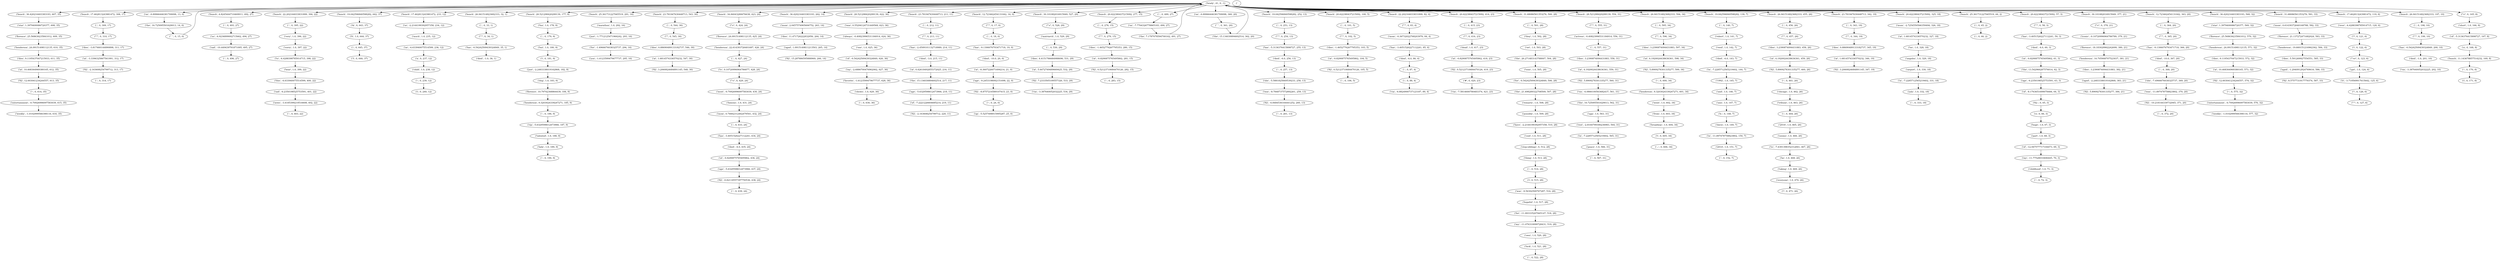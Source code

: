 strict digraph "" {
"('82', -2.163608254799712, 220, 11)";
"('-', 0, 614, 35)";
"('82', 0.52123710684470126, 105, 5)";
"('bunch', 36.420216403383193, 607, 35)";
"('82.', 0, 65, 3)";
"(',', 0, 101, 5)";
"('``', 0, 361, 20)";
"('it', -3.719569917615642, 125, 6)";
"('82', 7.2333505109557326, 533, 29)";
"('ann', 1.0, 147, 7)";
"('bunch', 17.462813243981472, 308, 17)";
"('so', -2.2144199392957358, 234, 12)";
"('short', 1.0, 166, 8)";
"('childhood', 1.0, 71, 3)";
"('bunch', 4.8245444710469911, 492, 27)";
"('bunch', 22.202164033831899, 394, 22)";
"('most', -0.70926996097583039, 430, 24)";
"('on', -7.7764326778865183, 490, 27)";
"('dies', 0.88690489133182737, 546, 30)";
"('82', 0.52123710684470126, 282, 15)";
"('t', 0, 605, 34)";
"('has', -9.1306076793471718, 19, 0)";
"('1992', 1.0, 145, 7)";
"('bunch', 19.042596840598282, 642, 37)";
"('matriarch', 1.0, 529, 29)";
"('entertainment', -0.70926996097583039, 615, 35)";
"('bunch', 17.462813243981472, 233, 12)";
"('.', 0, 257, 13)";
"(',', 0, 544, 30)";
"('on', -0.89966446381709098, 13, 0)";
"('has', -2.4509101132718989, 214, 11)";
"('got', 1.0, 124, 6)";
"(\"'s\", 0, 528, 29)";
"('2014', 1.0, 151, 7)";
"('you', -1.6123599479677737, 295, 16)";
"('ap', -5.5257498915995287, 25, 0)";
"('82', 5.8909278301335277, 599, 34)";
"('82', 12.603041234244557, 613, 35)";
"('thing', 1.0, 513, 28)";
"(\"'s\", 0, 378, 21)";
"('.', 0, 630, 36)";
"('";
"('aged', 1.0915149811213503, 265, 14)";
"('dies', 3.2390874094431883, 558, 31)";
"(\"''\", 0, 279, 15)";
"('iconic', -0.10720996964786789, 379, 21)";
"('bunch', 26.941514823682333, 32, 1)";
"(\"''\", 0, 127, 6)";
"('.', 0, 261, 13)";
"('at', 4.1920024438636361, 459, 26)";
"('!', 0, 126, 6)";
"('i', 0, 515, 28)";
"('dies', 11.471726222832956, 264, 14)";
"('bunch', 28.521298420299139, 177, 9)";
"('.', 0, 140, 7)";
"('henderson', 22.614393726401687, 426, 24)";
"('-', 0, 24, 0)";
"('bunch', 25.361731227065519, 291, 16)";
"('(', 0, 171, 8)";
"(',', 0, 427, 24)";
"(\"'\", 0, 457, 26)";
"('step-siblings', 0, 512, 28)";
"('mom', 0.74662312462479541, 432, 24)";
"(',', 0, 309, 17)";
"('the', 26.271483143788007, 504, 28)";
"('bunch', 23.781947630448713, 543, 30)";
"(',', 0, 343, 19)";
"('bunch', 34.84043280676638, 423, 24)";
"('bunch', 11.143678857514232, 169, 8)";
"('?', 0, 121, 6)";
"('82', 0.52123710684470126, 419, 23)";
"('tribune', 1.0, 463, 26)";
"('weekly', -1.0102999566398116, 616, 35)";
"('was', 0.55294124731449568, 623, 36)";
"('has', -3.4051526227112241, 434, 24)";
"('of', -12.947577717104473, 69, 3)";
"('was', -11.897478758823802, 370, 20)";
"('3', 0, 646, 37)";
"('.', 0, 368, 20)";
"('has', -9.1306076793471718, 366, 20)";
"('was', -9.56302500767287, 516, 28)";
"('a', 0, 237, 12)";
"('.', 0, 190, 9)";
"('but', 1.0, 180, 9)";
"(';', 0, 464, 26)";
"('at', 1.6814574336570232, 346, 19)";
"('in', -7.2285712565219402, 331, 18)";
"('possibly', 1.0, 509, 28)";
"(\"'\", 0, 213, 11)";
"('2016', 1.0, 465, 26)";
"('-', 0, 461, 26)";
"('much', 1.0, 235, 12)";
"('age', -6.2350198525753591, 63, 3)";
"('child', 1.0, 238, 12)";
"(\"'ve\", 0, 123, 6)";
"('82', 3.2060824684891145, 548, 30)";
"('to', -7.4391398352312841, 467, 26)";
"('bunch', 36.420216403383193, 262, 14)";
"('dies', -3.817460144890898, 311, 17)";
"('henderson', 9.3203024339247271, 601, 34)";
"('broadway', 1.0, 604, 34)";
"('at', 1.6814574336570232, 327, 18)";
"('at', 10.468364969380165, 573, 32)";
"('los', 1.0, 328, 18)";
"('82', 12.603041234244557, 574, 32)";
"('this', -4.633940075514599, 400, 22)";
"('bunch', 28.521298420299139, 622, 36)";
"(',', 0, 530, 29)";
"('the', 7.1787078594700162, 491, 27)";
"('lt', 1.0, 644, 37)";
"('florence', 25.568636235841012, 570, 32)";
"('``', 0, 15, 0)";
"('aged', -2.2483338019162868, 383, 21)";
"('...', 0, 606, 34)";
"('reed', 1.0, 142, 7)";
"('peace', 1.0, 566, 31)";
"('davis', 1.0, 149, 7)";
"('has', -3.4051526227112241, 59, 3)";
"('";
"('the', 16.725095501629013, 562, 31)";
"('82', 8.5757731917779374, 587, 33)";
"('from', 1.0, 603, 34)";
"('the', 16.725095501629013, 14, 0)";
"('at', -0.8290875765495862, 104, 5)";
"('.', 0, 314, 17)";
"('in', -7.2285712565219402, 144, 7)";
"(',', 0, 33, 1)";
"('.', 0, 395, 22)";
"('bunch', 23.781947630448713, 211, 11)";
"('bunch', 12.723462454131042, 16, 0)";
"(\"''\", 0, 555, 31)";
"('82', -0.82118557397750536, 438, 24)";
"('of', -8.1763651699078466, 64, 3)";
"('dies', 4.4151786684988696, 531, 29)";
"('dies', 3.2390874094431883, 597, 34)";
"(\"''\", 0, 58, 3)";
"('died', -4.0, 86, 4)";
"('82', 5.8909278301335277, 384, 21)";
"('bunch', 30.101082016915949, 527, 29)";
"('news', -3.4185399219516608, 402, 22)";
"('82', -10.218144339732945, 371, 20)";
"('82', 5.8909278301335277, 560, 31)";
"('they', 1.0, 502, 28)";
"('mum', -2.7254550566359494, 326, 18)";
"('bunch', 20.622380437215092, 277, 15)";
"('sad', -6.2350198525753591, 401, 22)";
"('at', 4.1920024438636361, 598, 34)";
"(\"''\", 0, 17, 0)";
"('henderson', 24.09151498112135, 610, 35)";
"('at', 4.1920024438636361, 559, 31)";
"(',', 0, 514, 28)";
"(\"'\", 0, 596, 34)";
"('cool', 1.0, 511, 28)";
"('dies', 3.2390874094431883, 458, 26)";
"('of', -7.2221226604685214, 219, 11)";
"('a', 0, 168, 8)";
"(',', 0, 278, 15)";
"('my', -2.6886700476962062, 627, 36)";
"('was', -8.7848737572892261, 259, 13)";
"(\"'s\", 0, 429, 24)";
"(\"'s\", 0, 424, 24)";
"('very', 1.0, 396, 22)";
"(',', 0, 179, 9)";
"('fun', 1.0, 178, 9)";
"('remarry', 1.0, 508, 28)";
"('age', -9.2453198092151698, 22, 0)";
"('(', 0, 240, 12)";
"('florence', 18.183029962242699, 380, 21)";
"('.', 0, 333, 18)";
"(\"''\", 0, 102, 5)";
"('app', 1.0, 563, 31)";
"('tone', 1.0, 505, 28)";
"('bunch', 19.042596840598282, 252, 13)";
"('the', 13.542966287576014, 62, 3)";
"('has', -0.54242509439324849, 200, 10)";
"('bunch', 20.622380437215092, 100, 5)";
"('hear', 1.0, 399, 22)";
"('.', 0, 439, 24)";
"('just', -2.2483338019162868, 182, 9)";
"('florence', 21.137272471682024, 583, 33)";
"('she', -5.5881825849539233, 258, 13)";
"('via', -4.0866100563682437, 561, 31)";
"('died', -10.0, 20, 0)";
"('at', -3.3396325867561991, 312, 17)";
"(',', 0, 557, 31)";
"('always', -0.40823996531184914, 624, 36)";
"('at', -0.8290875765495862, 436, 24)";
"('for', -0.54242509439324849, 506, 28)";
"('dies', 9.1195437047215933, 572, 32)";
"('at', 5.4472749489669425, 532, 29)";
"('she', -7.4966676038325737, 369, 20)";
"('a', 0, 66, 3)";
"('and', 1.0, 146, 7)";
"('to', -4.4288398785914715, 398, 22)";
"('bunch', 22.202164033831899, 82, 4)";
"('82', -2.163608254799712, 313, 17)";
"('died', -6.0, 256, 13)";
"('.', 0, 372, 20)";
"(',', 0, 501, 28)";
"('airport', 1.0, 330, 18)";
"('&', 0, 643, 37)";
"('henderson', 9.3203024339247271, 185, 9)";
"('henderson', 24.09151498112135, 571, 32)";
"('bunch', 20.622380437215092, 414, 23)";
"('angeles', 1.0, 329, 18)";
"('bunch', 31.68086561353276, 500, 28)";
"('have', -2.2144199392957358, 510, 28)";
"('part', 1.0, 68, 3)";
"('82', 15.287886595888969, 266, 14)";
"('.', 0, 72, 3)";
"('just', -1.7712125471966242, 293, 16)";
"('for', -11.993335207665147, 518, 28)";
"('robert', 1.0, 141, 7)";
"(\"''\", 0, 310, 17)";
"('of', -5.3136376415898727, 167, 8)";
"('died', -6.0, 143, 7)";
"(',', 0, 253, 13)";
"(',', 0, 433, 24)";
"('at', 0.42618492855372025, 216, 11)";
"('via', -3.387640052032225, 202, 10)";
"('shows', 1.0, 629, 36)";
"('bunch', 28.521298420299139, 554, 31)";
"('huge', 1.0, 67, 3)";
"('mum', 2.0457574905606752, 263, 14)";
"('star', 1.3979400086720377, 608, 35)";
"('at', -0.8290875765495862, 61, 3)";
"('sorry', 1.0, 397, 22)";
"(',', 0, 198, 10)";
"('mom', -0.36732022768203976, 84, 4)";
"(';', 0, 45, 2)";
"('died', -3.0, 215, 11)";
"('dies', 3.2390874094431883, 382, 21)";
"(\"'\", 0, 344, 19)";
"('died', -10.0, 367, 20)";
"(\"''\", 0, 254, 13)";
"('bunch', 26.941514823682333, 594, 34)";
"('july', 1.0, 332, 18)";
"('aged', -1.2940912924769616, 586, 33)";
"('bunch', 19.042596840598282, 139, 7)";
"('.', 0, 403, 22)";
"('famous', 1.0, 431, 24)";
"('.', 0, 87, 4)";
"('of', -0.54242509439324849, 626, 36)";
"('via', -6.8824900737123187, 89, 4)";
"('!', 0, 471, 26)";
"('82', 5.8909278301335277, 460, 26)";
"(\"''\", 0, 199, 10)";
"('died', -4.0, 60, 3)";
"('dug', 1.0, 183, 9)";
"('i', 0, 181, 9)";
"('bunch', 26.941514823682333, 455, 26)";
"(',', 0, 212, 11)";
"('age', -5.6329598612473966, 437, 24)";
"('rip', -5.6329598612473966, 187, 9)";
"('age', -5.6329598612473966, 218, 11)";
"('in', -7.2285712565219402, 565, 31)";
"('.', 0, 493, 27)";
"('sad', -10.449439791871095, 495, 27)";
"('my', -11.076310099728431, 519, 28)";
"('bunch', 23.781947630448713, 342, 19)";
"(';', 0, 46, 2)";
"('hopeful', 1.0, 517, 28)";
"('via', -3.387640052032225, 534, 29)";
"('has', -5.3136376415898727, 255, 13)";
"('the', 15.134030894602514, 362, 20)";
"('entertainment', -0.70926996097583039, 576, 32)";
"('the', 15.134030894602514, 217, 11)";
"('as', -4.633940075514599, 236, 12)";
"('florence', 25.568636235841012, 609, 35)";
"('bunch', 20.622380437215092, 325, 18)";
"(\"''\", 0, 34, 1)";
"('bunch', 25.361731227065519, 44, 2)";
"('-', 0, 600, 34)";
"('rest', -2.8164799306236983, 564, 31)";
"('at', -8.3607226071694214, 21, 0)";
"(';', 0, 88, 4)";
"('went', 1.0, 602, 34)";
"('for', -1.4966676038325737, 294, 16)";
"('bunch', 20.622380437215092, 57, 3)";
"(\"'\", 0, 545, 30)";
"('bunch', 30.101082016915949, 377, 21)";
"('-', 0, 575, 32)";
"('.', 0, 283, 15)";
"('florence', 10.79742368864439, 184, 9)";
"('bunch', 12.723462454131042, 363, 20)";
"('star', 1.3979400086720377, 569, 32)";
"('dies', -1.4652776267795353, 280, 15)";
"('my', -11.77528010406445, 70, 3)";
"('tv', 0.10720996964786877, 428, 24)";
"('.', 0, 106, 5)";
"('mum', 0.61439372640168788, 582, 33)";
"(';', 0, 645, 37)";
"(',', 0, 364, 20)";
"('dies', 0.88690489133182737, 345, 19)";
"(',', 0, 18, 0)";
"(',', 0, 415, 23)";
"('ever', -4.4288398785914715, 120, 6)";
"('.', 0, 496, 27)";
"('everyone', 1.0, 470, 26)";
"('bunch', 36.420216403383193, 568, 32)";
"('82', -8.8757216589107415, 23, 0)";
"('dies', 5.591269927554551, 585, 33)";
"('b.', 0, 148, 7)";
"('weekly', -1.0102999566398116, 577, 32)";
"('henderson', 16.705908707523037, 381, 21)";
"('82', -4.8484536164441252, 260, 13)";
"('actress', -0.40823996531184914, 556, 31)";
"('luck', 1.0, 521, 28)";
"('bunch', 31.68086561353276, 581, 33)";
"('dead', 1.0, 417, 23)";
"('bunch', 17.462813243981472, 119, 6)";
"('own', 1.0, 520, 28)";
"('be', 1.0, 468, 26)";
"('chicago', 1.0, 462, 26)";
"('lady', 1.0, 189, 9)";
"('on', -0.89966446381709098, 360, 20)";
"('so', -4.9236899002715662, 494, 27)";
"(',', 0, 489, 27)";
"('bunch', 26.941514823682333, 197, 10)";
"('brady', 41, 0, -1)";
"('#', 0, 420, 23)";
"('at', -0.8290875765495862, 281, 15)";
"('i', 0, 122, 6)";
"('at', 1.6814574336570232, 547, 30)";
"('set', 1.0, 503, 28)";
"('.', 0, 186, 9)";
"('seems', 1.0, 466, 26)";
"(\"''\", 0, 83, 4)";
"('has', -0.54242509439324849, 35, 1)";
"('.', 0, 522, 28)";
"('died', -1.0, 36, 1)";
"('in', -11.897478758823802, 150, 7)";
"('dies', -1.4652776267795353, 103, 5)";
"('henderson', 19.660151216962362, 584, 33)";
"('one', 1.0, 625, 36)";
"('taking', 1.0, 469, 26)";
"('.', 0, 152, 7)";
"(\"''\", 0, 365, 20)";
"(',', 0, 456, 26)";
"('82', 3.2060824684891145, 347, 19)";
"('florence', 24.09151498112135, 425, 24)";
"('marathon', 1.0, 292, 16)";
"('died', -1.0, 201, 10)";
"('.', 0, 567, 31)";
"('favorite', -1.6123599479677737, 628, 36)";
"('at', 10.468364969380165, 612, 35)";
"('has', -3.4051526227112241, 85, 4)";
"('talented', 1.0, 188, 9)";
"('via', -7.5814600780483374, 421, 23)";
"('dies', 9.1195437047215933, 611, 35)";
"('died', -4.0, 435, 24)";
"(\"'\", 0, 416, 23)";
"('at', -0.8290875765495862, 418, 23)";
"('the', 21.498289322708509, 507, 28)";
"(\"'s\", 0, 165, 8)";
"(',', 0, 595, 34)";
"('-', 0, 614, 35)" -> "('entertainment', -0.70926996097583039, 615, 35)";
"('82', 0.52123710684470126, 105, 5)" -> "('.', 0, 106, 5)";
"('bunch', 36.420216403383193, 607, 35)" -> "('star', 1.3979400086720377, 608, 35)";
"('82.', 0, 65, 3)" -> "('a', 0, 66, 3)";
"(',', 0, 101, 5)" -> "(\"''\", 0, 102, 5)";
"('``', 0, 361, 20)" -> "('the', 15.134030894602514, 362, 20)";
"('it', -3.719569917615642, 125, 6)" -> "('!', 0, 126, 6)";
"('82', 7.2333505109557326, 533, 29)" -> "('via', -3.387640052032225, 534, 29)";
"('ann', 1.0, 147, 7)" -> "('b.', 0, 148, 7)";
"('bunch', 17.462813243981472, 308, 17)" -> "(',', 0, 309, 17)";
"('so', -2.2144199392957358, 234, 12)" -> "('much', 1.0, 235, 12)";
"('short', 1.0, 166, 8)" -> "('of', -5.3136376415898727, 167, 8)";
"('childhood', 1.0, 71, 3)" -> "('.', 0, 72, 3)";
"('bunch', 4.8245444710469911, 492, 27)" -> "('.', 0, 493, 27)";
"('bunch', 22.202164033831899, 394, 22)" -> "('.', 0, 395, 22)";
"('most', -0.70926996097583039, 430, 24)" -> "('famous', 1.0, 431, 24)";
"('on', -7.7764326778865183, 490, 27)" -> "('the', 7.1787078594700162, 491, 27)";
"('dies', 0.88690489133182737, 546, 30)" -> "('at', 1.6814574336570232, 547, 30)";
"('82', 0.52123710684470126, 282, 15)" -> "('.', 0, 283, 15)";
"('t', 0, 605, 34)" -> "('...', 0, 606, 34)";
"('has', -9.1306076793471718, 19, 0)" -> "('died', -10.0, 20, 0)";
"('1992', 1.0, 145, 7)" -> "('and', 1.0, 146, 7)";
"('bunch', 19.042596840598282, 642, 37)" -> "('&', 0, 643, 37)";
"('matriarch', 1.0, 529, 29)" -> "(',', 0, 530, 29)";
"('entertainment', -0.70926996097583039, 615, 35)" -> "('weekly', -1.0102999566398116, 616, 35)";
"('bunch', 17.462813243981472, 233, 12)" -> "('so', -2.2144199392957358, 234, 12)";
"('.', 0, 257, 13)" -> "('she', -5.5881825849539233, 258, 13)";
"(',', 0, 544, 30)" -> "(\"'\", 0, 545, 30)";
"('on', -0.89966446381709098, 13, 0)" -> "('the', 16.725095501629013, 14, 0)";
"('has', -2.4509101132718989, 214, 11)" -> "('died', -3.0, 215, 11)";
"('got', 1.0, 124, 6)" -> "('it', -3.719569917615642, 125, 6)";
"(\"'s\", 0, 528, 29)" -> "('matriarch', 1.0, 529, 29)";
"('2014', 1.0, 151, 7)" -> "('.', 0, 152, 7)";
"('82', 5.8909278301335277, 599, 34)" -> "('-', 0, 600, 34)";
"('82', 12.603041234244557, 613, 35)" -> "('-', 0, 614, 35)";
"('thing', 1.0, 513, 28)" -> "(',', 0, 514, 28)";
"(\"'s\", 0, 378, 21)" -> "('iconic', -0.10720996964786789, 379, 21)";
"(':', 0, 239, 12)" -> "('(', 0, 240, 12)";
"('aged', 1.0915149811213503, 265, 14)" -> "('82', 15.287886595888969, 266, 14)";
"('dies', 3.2390874094431883, 558, 31)" -> "('at', 4.1920024438636361, 559, 31)";
"(\"''\", 0, 279, 15)" -> "('dies', -1.4652776267795353, 280, 15)";
"('iconic', -0.10720996964786789, 379, 21)" -> "('florence', 18.183029962242699, 380, 21)";
"('bunch', 26.941514823682333, 32, 1)" -> "(',', 0, 33, 1)";
"('at', 4.1920024438636361, 459, 26)" -> "('82', 5.8909278301335277, 460, 26)";
"('!', 0, 126, 6)" -> "(\"''\", 0, 127, 6)";
"('i', 0, 515, 28)" -> "('was', -9.56302500767287, 516, 28)";
"('dies', 11.471726222832956, 264, 14)" -> "('aged', 1.0915149811213503, 265, 14)";
"('bunch', 28.521298420299139, 177, 9)" -> "('fun', 1.0, 178, 9)";
"('.', 0, 140, 7)" -> "('robert', 1.0, 141, 7)";
"('henderson', 22.614393726401687, 426, 24)" -> "(',', 0, 427, 24)";
"('-', 0, 24, 0)" -> "('ap', -5.5257498915995287, 25, 0)";
"('bunch', 25.361731227065519, 291, 16)" -> "('marathon', 1.0, 292, 16)";
"(',', 0, 427, 24)" -> "('tv', 0.10720996964786877, 428, 24)";
"(\"'\", 0, 457, 26)" -> "('dies', 3.2390874094431883, 458, 26)";
"('step-siblings', 0, 512, 28)" -> "('thing', 1.0, 513, 28)";
"('mom', 0.74662312462479541, 432, 24)" -> "(',', 0, 433, 24)";
"(',', 0, 309, 17)" -> "(\"''\", 0, 310, 17)";
"('the', 26.271483143788007, 504, 28)" -> "('tone', 1.0, 505, 28)";
"('bunch', 23.781947630448713, 543, 30)" -> "(',', 0, 544, 30)";
"(',', 0, 343, 19)" -> "(\"'\", 0, 344, 19)";
"('bunch', 34.84043280676638, 423, 24)" -> "(\"'s\", 0, 424, 24)";
"('bunch', 11.143678857514232, 169, 8)" -> "(':', 0, 170, 8)";
"('?', 0, 121, 6)" -> "('i', 0, 122, 6)";
"('82', 0.52123710684470126, 419, 23)" -> "('#', 0, 420, 23)";
"('tribune', 1.0, 463, 26)" -> "(';', 0, 464, 26)";
"('was', 0.55294124731449568, 623, 36)" -> "('always', -0.40823996531184914, 624, 36)";
"('has', -3.4051526227112241, 434, 24)" -> "('died', -4.0, 435, 24)";
"('of', -12.947577717104473, 69, 3)" -> "('my', -11.77528010406445, 70, 3)";
"('was', -11.897478758823802, 370, 20)" -> "('82', -10.218144339732945, 371, 20)";
"('.', 0, 368, 20)" -> "('she', -7.4966676038325737, 369, 20)";
"('has', -9.1306076793471718, 366, 20)" -> "('died', -10.0, 367, 20)";
"('was', -9.56302500767287, 516, 28)" -> "('hopeful', 1.0, 517, 28)";
"('a', 0, 237, 12)" -> "('child', 1.0, 238, 12)";
"('but', 1.0, 180, 9)" -> "('i', 0, 181, 9)";
"(';', 0, 464, 26)" -> "('2016', 1.0, 465, 26)";
"('at', 1.6814574336570232, 346, 19)" -> "('82', 3.2060824684891145, 347, 19)";
"('in', -7.2285712565219402, 331, 18)" -> "('july', 1.0, 332, 18)";
"('possibly', 1.0, 509, 28)" -> "('have', -2.2144199392957358, 510, 28)";
"(\"'\", 0, 213, 11)" -> "('has', -2.4509101132718989, 214, 11)";
"('2016', 1.0, 465, 26)" -> "('seems', 1.0, 466, 26)";
"('-', 0, 461, 26)" -> "('chicago', 1.0, 462, 26)";
"('much', 1.0, 235, 12)" -> "('as', -4.633940075514599, 236, 12)";
"('age', -6.2350198525753591, 63, 3)" -> "('of', -8.1763651699078466, 64, 3)";
"('child', 1.0, 238, 12)" -> "(':', 0, 239, 12)";
"(\"'ve\", 0, 123, 6)" -> "('got', 1.0, 124, 6)";
"('to', -7.4391398352312841, 467, 26)" -> "('be', 1.0, 468, 26)";
"('bunch', 36.420216403383193, 262, 14)" -> "('mum', 2.0457574905606752, 263, 14)";
"('dies', -3.817460144890898, 311, 17)" -> "('at', -3.3396325867561991, 312, 17)";
"('henderson', 9.3203024339247271, 601, 34)" -> "('went', 1.0, 602, 34)";
"('broadway', 1.0, 604, 34)" -> "('t', 0, 605, 34)";
"('at', 1.6814574336570232, 327, 18)" -> "('los', 1.0, 328, 18)";
"('at', 10.468364969380165, 573, 32)" -> "('82', 12.603041234244557, 574, 32)";
"('los', 1.0, 328, 18)" -> "('angeles', 1.0, 329, 18)";
"('82', 12.603041234244557, 574, 32)" -> "('-', 0, 575, 32)";
"('this', -4.633940075514599, 400, 22)" -> "('sad', -6.2350198525753591, 401, 22)";
"('bunch', 28.521298420299139, 622, 36)" -> "('was', 0.55294124731449568, 623, 36)";
"(',', 0, 530, 29)" -> "('dies', 4.4151786684988696, 531, 29)";
"('the', 7.1787078594700162, 491, 27)" -> "('brady', 41, 0, -1)";
"('lt', 1.0, 644, 37)" -> "(';', 0, 645, 37)";
"('florence', 25.568636235841012, 570, 32)" -> "('henderson', 24.09151498112135, 571, 32)";
"('``', 0, 15, 0)" -> "('brady', 41, 0, -1)";
"('aged', -2.2483338019162868, 383, 21)" -> "('82', 5.8909278301335277, 384, 21)";
"('reed', 1.0, 142, 7)" -> "('died', -6.0, 143, 7)";
"('peace', 1.0, 566, 31)" -> "('.', 0, 567, 31)";
"('davis', 1.0, 149, 7)" -> "('in', -11.897478758823802, 150, 7)";
"('has', -3.4051526227112241, 59, 3)" -> "('died', -4.0, 60, 3)";
"(':', 0, 170, 8)" -> "('(', 0, 171, 8)";
"('the', 16.725095501629013, 562, 31)" -> "('app', 1.0, 563, 31)";
"('from', 1.0, 603, 34)" -> "('broadway', 1.0, 604, 34)";
"('the', 16.725095501629013, 14, 0)" -> "('``', 0, 15, 0)";
"('at', -0.8290875765495862, 104, 5)" -> "('82', 0.52123710684470126, 105, 5)";
"('in', -7.2285712565219402, 144, 7)" -> "('1992', 1.0, 145, 7)";
"(',', 0, 33, 1)" -> "(\"''\", 0, 34, 1)";
"('.', 0, 395, 22)" -> "('very', 1.0, 396, 22)";
"('bunch', 23.781947630448713, 211, 11)" -> "(',', 0, 212, 11)";
"('bunch', 12.723462454131042, 16, 0)" -> "(\"''\", 0, 17, 0)";
"(\"''\", 0, 555, 31)" -> "('actress', -0.40823996531184914, 556, 31)";
"('82', -0.82118557397750536, 438, 24)" -> "('.', 0, 439, 24)";
"('of', -8.1763651699078466, 64, 3)" -> "('82.', 0, 65, 3)";
"('dies', 4.4151786684988696, 531, 29)" -> "('at', 5.4472749489669425, 532, 29)";
"('dies', 3.2390874094431883, 597, 34)" -> "('at', 4.1920024438636361, 598, 34)";
"(\"''\", 0, 58, 3)" -> "('has', -3.4051526227112241, 59, 3)";
"('died', -4.0, 86, 4)" -> "('.', 0, 87, 4)";
"('bunch', 30.101082016915949, 527, 29)" -> "(\"'s\", 0, 528, 29)";
"('news', -3.4185399219516608, 402, 22)" -> "('.', 0, 403, 22)";
"('82', -10.218144339732945, 371, 20)" -> "('.', 0, 372, 20)";
"('82', 5.8909278301335277, 560, 31)" -> "('via', -4.0866100563682437, 561, 31)";
"('they', 1.0, 502, 28)" -> "('set', 1.0, 503, 28)";
"('mum', -2.7254550566359494, 326, 18)" -> "('at', 1.6814574336570232, 327, 18)";
"('bunch', 20.622380437215092, 277, 15)" -> "(',', 0, 278, 15)";
"('sad', -6.2350198525753591, 401, 22)" -> "('news', -3.4185399219516608, 402, 22)";
"('at', 4.1920024438636361, 598, 34)" -> "('82', 5.8909278301335277, 599, 34)";
"(\"''\", 0, 17, 0)" -> "(',', 0, 18, 0)";
"('henderson', 24.09151498112135, 610, 35)" -> "('dies', 9.1195437047215933, 611, 35)";
"('at', 4.1920024438636361, 559, 31)" -> "('82', 5.8909278301335277, 560, 31)";
"(',', 0, 514, 28)" -> "('i', 0, 515, 28)";
"(\"'\", 0, 596, 34)" -> "('dies', 3.2390874094431883, 597, 34)";
"('cool', 1.0, 511, 28)" -> "('step-siblings', 0, 512, 28)";
"('dies', 3.2390874094431883, 458, 26)" -> "('at', 4.1920024438636361, 459, 26)";
"('of', -7.2221226604685214, 219, 11)" -> "('82', -2.163608254799712, 220, 11)";
"('a', 0, 168, 8)" -> "('bunch', 11.143678857514232, 169, 8)";
"(',', 0, 278, 15)" -> "(\"''\", 0, 279, 15)";
"('my', -2.6886700476962062, 627, 36)" -> "('favorite', -1.6123599479677737, 628, 36)";
"('was', -8.7848737572892261, 259, 13)" -> "('82', -4.8484536164441252, 260, 13)";
"(\"'s\", 0, 429, 24)" -> "('most', -0.70926996097583039, 430, 24)";
"(\"'s\", 0, 424, 24)" -> "('florence', 24.09151498112135, 425, 24)";
"('very', 1.0, 396, 22)" -> "('sorry', 1.0, 397, 22)";
"(',', 0, 179, 9)" -> "('but', 1.0, 180, 9)";
"('fun', 1.0, 178, 9)" -> "(',', 0, 179, 9)";
"('remarry', 1.0, 508, 28)" -> "('possibly', 1.0, 509, 28)";
"('age', -9.2453198092151698, 22, 0)" -> "('82', -8.8757216589107415, 23, 0)";
"('florence', 18.183029962242699, 380, 21)" -> "('henderson', 16.705908707523037, 381, 21)";
"(\"''\", 0, 102, 5)" -> "('dies', -1.4652776267795353, 103, 5)";
"('app', 1.0, 563, 31)" -> "('rest', -2.8164799306236983, 564, 31)";
"('tone', 1.0, 505, 28)" -> "('for', -0.54242509439324849, 506, 28)";
"('bunch', 19.042596840598282, 252, 13)" -> "(',', 0, 253, 13)";
"('the', 13.542966287576014, 62, 3)" -> "('age', -6.2350198525753591, 63, 3)";
"('has', -0.54242509439324849, 200, 10)" -> "('died', -1.0, 201, 10)";
"('bunch', 20.622380437215092, 100, 5)" -> "(',', 0, 101, 5)";
"('hear', 1.0, 399, 22)" -> "('this', -4.633940075514599, 400, 22)";
"('just', -2.2483338019162868, 182, 9)" -> "('dug', 1.0, 183, 9)";
"('florence', 21.137272471682024, 583, 33)" -> "('henderson', 19.660151216962362, 584, 33)";
"('she', -5.5881825849539233, 258, 13)" -> "('was', -8.7848737572892261, 259, 13)";
"('via', -4.0866100563682437, 561, 31)" -> "('the', 16.725095501629013, 562, 31)";
"('died', -10.0, 20, 0)" -> "('at', -8.3607226071694214, 21, 0)";
"('at', -3.3396325867561991, 312, 17)" -> "('82', -2.163608254799712, 313, 17)";
"(',', 0, 557, 31)" -> "('dies', 3.2390874094431883, 558, 31)";
"('always', -0.40823996531184914, 624, 36)" -> "('one', 1.0, 625, 36)";
"('at', -0.8290875765495862, 436, 24)" -> "('age', -5.6329598612473966, 437, 24)";
"('for', -0.54242509439324849, 506, 28)" -> "('the', 21.498289322708509, 507, 28)";
"('dies', 9.1195437047215933, 572, 32)" -> "('at', 10.468364969380165, 573, 32)";
"('at', 5.4472749489669425, 532, 29)" -> "('82', 7.2333505109557326, 533, 29)";
"('she', -7.4966676038325737, 369, 20)" -> "('was', -11.897478758823802, 370, 20)";
"('a', 0, 66, 3)" -> "('huge', 1.0, 67, 3)";
"('and', 1.0, 146, 7)" -> "('ann', 1.0, 147, 7)";
"('to', -4.4288398785914715, 398, 22)" -> "('hear', 1.0, 399, 22)";
"('bunch', 22.202164033831899, 82, 4)" -> "(\"''\", 0, 83, 4)";
"('82', -2.163608254799712, 313, 17)" -> "('.', 0, 314, 17)";
"('died', -6.0, 256, 13)" -> "('.', 0, 257, 13)";
"(',', 0, 501, 28)" -> "('they', 1.0, 502, 28)";
"('airport', 1.0, 330, 18)" -> "('in', -7.2285712565219402, 331, 18)";
"('&', 0, 643, 37)" -> "('lt', 1.0, 644, 37)";
"('henderson', 9.3203024339247271, 185, 9)" -> "('.', 0, 186, 9)";
"('henderson', 24.09151498112135, 571, 32)" -> "('dies', 9.1195437047215933, 572, 32)";
"('bunch', 20.622380437215092, 414, 23)" -> "(',', 0, 415, 23)";
"('angeles', 1.0, 329, 18)" -> "('airport', 1.0, 330, 18)";
"('bunch', 31.68086561353276, 500, 28)" -> "(',', 0, 501, 28)";
"('have', -2.2144199392957358, 510, 28)" -> "('cool', 1.0, 511, 28)";
"('part', 1.0, 68, 3)" -> "('of', -12.947577717104473, 69, 3)";
"('just', -1.7712125471966242, 293, 16)" -> "('for', -1.4966676038325737, 294, 16)";
"('for', -11.993335207665147, 518, 28)" -> "('my', -11.076310099728431, 519, 28)";
"('robert', 1.0, 141, 7)" -> "('reed', 1.0, 142, 7)";
"(\"''\", 0, 310, 17)" -> "('dies', -3.817460144890898, 311, 17)";
"('of', -5.3136376415898727, 167, 8)" -> "('a', 0, 168, 8)";
"('died', -6.0, 143, 7)" -> "('in', -7.2285712565219402, 144, 7)";
"(',', 0, 253, 13)" -> "(\"''\", 0, 254, 13)";
"(',', 0, 433, 24)" -> "('has', -3.4051526227112241, 434, 24)";
"('at', 0.42618492855372025, 216, 11)" -> "('the', 15.134030894602514, 217, 11)";
"('shows', 1.0, 629, 36)" -> "('.', 0, 630, 36)";
"('bunch', 28.521298420299139, 554, 31)" -> "(\"''\", 0, 555, 31)";
"('huge', 1.0, 67, 3)" -> "('part', 1.0, 68, 3)";
"('mum', 2.0457574905606752, 263, 14)" -> "('dies', 11.471726222832956, 264, 14)";
"('star', 1.3979400086720377, 608, 35)" -> "('florence', 25.568636235841012, 609, 35)";
"('at', -0.8290875765495862, 61, 3)" -> "('the', 13.542966287576014, 62, 3)";
"('sorry', 1.0, 397, 22)" -> "('to', -4.4288398785914715, 398, 22)";
"(',', 0, 198, 10)" -> "(\"''\", 0, 199, 10)";
"('mom', -0.36732022768203976, 84, 4)" -> "('has', -3.4051526227112241, 85, 4)";
"(';', 0, 45, 2)" -> "(';', 0, 46, 2)";
"('died', -3.0, 215, 11)" -> "('at', 0.42618492855372025, 216, 11)";
"('dies', 3.2390874094431883, 382, 21)" -> "('aged', -2.2483338019162868, 383, 21)";
"(\"'\", 0, 344, 19)" -> "('dies', 0.88690489133182737, 345, 19)";
"('died', -10.0, 367, 20)" -> "('.', 0, 368, 20)";
"(\"''\", 0, 254, 13)" -> "('has', -5.3136376415898727, 255, 13)";
"('bunch', 26.941514823682333, 594, 34)" -> "(',', 0, 595, 34)";
"('july', 1.0, 332, 18)" -> "('.', 0, 333, 18)";
"('aged', -1.2940912924769616, 586, 33)" -> "('82', 8.5757731917779374, 587, 33)";
"('bunch', 19.042596840598282, 139, 7)" -> "('.', 0, 140, 7)";
"('famous', 1.0, 431, 24)" -> "('mom', 0.74662312462479541, 432, 24)";
"('.', 0, 87, 4)" -> "(';', 0, 88, 4)";
"('of', -0.54242509439324849, 626, 36)" -> "('my', -2.6886700476962062, 627, 36)";
"('82', 5.8909278301335277, 460, 26)" -> "('-', 0, 461, 26)";
"(\"''\", 0, 199, 10)" -> "('has', -0.54242509439324849, 200, 10)";
"('died', -4.0, 60, 3)" -> "('at', -0.8290875765495862, 61, 3)";
"('dug', 1.0, 183, 9)" -> "('florence', 10.79742368864439, 184, 9)";
"('i', 0, 181, 9)" -> "('just', -2.2483338019162868, 182, 9)";
"('bunch', 26.941514823682333, 455, 26)" -> "(',', 0, 456, 26)";
"(',', 0, 212, 11)" -> "(\"'\", 0, 213, 11)";
"('age', -5.6329598612473966, 437, 24)" -> "('82', -0.82118557397750536, 438, 24)";
"('rip', -5.6329598612473966, 187, 9)" -> "('talented', 1.0, 188, 9)";
"('age', -5.6329598612473966, 218, 11)" -> "('of', -7.2221226604685214, 219, 11)";
"('in', -7.2285712565219402, 565, 31)" -> "('peace', 1.0, 566, 31)";
"('.', 0, 493, 27)" -> "('so', -4.9236899002715662, 494, 27)";
"('sad', -10.449439791871095, 495, 27)" -> "('.', 0, 496, 27)";
"('my', -11.076310099728431, 519, 28)" -> "('own', 1.0, 520, 28)";
"('bunch', 23.781947630448713, 342, 19)" -> "(',', 0, 343, 19)";
"('hopeful', 1.0, 517, 28)" -> "('for', -11.993335207665147, 518, 28)";
"('has', -5.3136376415898727, 255, 13)" -> "('died', -6.0, 256, 13)";
"('the', 15.134030894602514, 362, 20)" -> "('brady', 41, 0, -1)";
"('entertainment', -0.70926996097583039, 576, 32)" -> "('weekly', -1.0102999566398116, 577, 32)";
"('the', 15.134030894602514, 217, 11)" -> "('age', -5.6329598612473966, 218, 11)";
"('as', -4.633940075514599, 236, 12)" -> "('a', 0, 237, 12)";
"('florence', 25.568636235841012, 609, 35)" -> "('henderson', 24.09151498112135, 610, 35)";
"('bunch', 20.622380437215092, 325, 18)" -> "('mum', -2.7254550566359494, 326, 18)";
"(\"''\", 0, 34, 1)" -> "('has', -0.54242509439324849, 35, 1)";
"('bunch', 25.361731227065519, 44, 2)" -> "(';', 0, 45, 2)";
"('-', 0, 600, 34)" -> "('henderson', 9.3203024339247271, 601, 34)";
"('rest', -2.8164799306236983, 564, 31)" -> "('in', -7.2285712565219402, 565, 31)";
"('at', -8.3607226071694214, 21, 0)" -> "('age', -9.2453198092151698, 22, 0)";
"(';', 0, 88, 4)" -> "('via', -6.8824900737123187, 89, 4)";
"('went', 1.0, 602, 34)" -> "('from', 1.0, 603, 34)";
"('for', -1.4966676038325737, 294, 16)" -> "('you', -1.6123599479677737, 295, 16)";
"('bunch', 20.622380437215092, 57, 3)" -> "(\"''\", 0, 58, 3)";
"(\"'\", 0, 545, 30)" -> "('dies', 0.88690489133182737, 546, 30)";
"('bunch', 30.101082016915949, 377, 21)" -> "(\"'s\", 0, 378, 21)";
"('-', 0, 575, 32)" -> "('entertainment', -0.70926996097583039, 576, 32)";
"('florence', 10.79742368864439, 184, 9)" -> "('henderson', 9.3203024339247271, 185, 9)";
"('bunch', 12.723462454131042, 363, 20)" -> "(',', 0, 364, 20)";
"('star', 1.3979400086720377, 569, 32)" -> "('florence', 25.568636235841012, 570, 32)";
"('dies', -1.4652776267795353, 280, 15)" -> "('at', -0.8290875765495862, 281, 15)";
"('my', -11.77528010406445, 70, 3)" -> "('childhood', 1.0, 71, 3)";
"('tv', 0.10720996964786877, 428, 24)" -> "(\"'s\", 0, 429, 24)";
"('mum', 0.61439372640168788, 582, 33)" -> "('florence', 21.137272471682024, 583, 33)";
"(';', 0, 645, 37)" -> "('3', 0, 646, 37)";
"(',', 0, 364, 20)" -> "(\"''\", 0, 365, 20)";
"('dies', 0.88690489133182737, 345, 19)" -> "('at', 1.6814574336570232, 346, 19)";
"(',', 0, 18, 0)" -> "('has', -9.1306076793471718, 19, 0)";
"(',', 0, 415, 23)" -> "(\"'\", 0, 416, 23)";
"('ever', -4.4288398785914715, 120, 6)" -> "('?', 0, 121, 6)";
"('everyone', 1.0, 470, 26)" -> "('!', 0, 471, 26)";
"('bunch', 36.420216403383193, 568, 32)" -> "('star', 1.3979400086720377, 569, 32)";
"('82', -8.8757216589107415, 23, 0)" -> "('-', 0, 24, 0)";
"('dies', 5.591269927554551, 585, 33)" -> "('aged', -1.2940912924769616, 586, 33)";
"('b.', 0, 148, 7)" -> "('davis', 1.0, 149, 7)";
"('henderson', 16.705908707523037, 381, 21)" -> "('dies', 3.2390874094431883, 382, 21)";
"('82', -4.8484536164441252, 260, 13)" -> "('.', 0, 261, 13)";
"('actress', -0.40823996531184914, 556, 31)" -> "(',', 0, 557, 31)";
"('luck', 1.0, 521, 28)" -> "('.', 0, 522, 28)";
"('bunch', 31.68086561353276, 581, 33)" -> "('mum', 0.61439372640168788, 582, 33)";
"('dead', 1.0, 417, 23)" -> "('at', -0.8290875765495862, 418, 23)";
"('bunch', 17.462813243981472, 119, 6)" -> "('ever', -4.4288398785914715, 120, 6)";
"('own', 1.0, 520, 28)" -> "('luck', 1.0, 521, 28)";
"('be', 1.0, 468, 26)" -> "('taking', 1.0, 469, 26)";
"('chicago', 1.0, 462, 26)" -> "('tribune', 1.0, 463, 26)";
"('lady', 1.0, 189, 9)" -> "('.', 0, 190, 9)";
"('on', -0.89966446381709098, 360, 20)" -> "('``', 0, 361, 20)";
"('so', -4.9236899002715662, 494, 27)" -> "('sad', -10.449439791871095, 495, 27)";
"(',', 0, 489, 27)" -> "('on', -7.7764326778865183, 490, 27)";
"('bunch', 26.941514823682333, 197, 10)" -> "(',', 0, 198, 10)";
"('brady', 41, 0, -1)" -> "('bunch', 20.622380437215092, 325, 18)";
"('brady', 41, 0, -1)" -> "('bunch', 20.622380437215092, 414, 23)";
"('brady', 41, 0, -1)" -> "('bunch', 17.462813243981472, 233, 12)";
"('brady', 41, 0, -1)" -> "('bunch', 25.361731227065519, 44, 2)";
"('brady', 41, 0, -1)" -> "('bunch', 19.042596840598282, 642, 37)";
"('brady', 41, 0, -1)" -> "('bunch', 31.68086561353276, 500, 28)";
"('brady', 41, 0, -1)" -> "('bunch', 31.68086561353276, 581, 33)";
"('brady', 41, 0, -1)" -> "('bunch', 36.420216403383193, 262, 14)";
"('brady', 41, 0, -1)" -> "('bunch', 26.941514823682333, 32, 1)";
"('brady', 41, 0, -1)" -> "('bunch', 28.521298420299139, 554, 31)";
"('brady', 41, 0, -1)" -> "('bunch', 34.84043280676638, 423, 24)";
"('brady', 41, 0, -1)" -> "('bunch', 36.420216403383193, 568, 32)";
"('brady', 41, 0, -1)" -> "('bunch', 20.622380437215092, 57, 3)";
"('brady', 41, 0, -1)" -> "('bunch', 30.101082016915949, 377, 21)";
"('brady', 41, 0, -1)" -> "('bunch', 23.781947630448713, 342, 19)";
"('brady', 41, 0, -1)" -> "('bunch', 36.420216403383193, 607, 35)";
"('brady', 41, 0, -1)" -> "('bunch', 30.101082016915949, 527, 29)";
"('brady', 41, 0, -1)" -> "('bunch', 20.622380437215092, 277, 15)";
"('brady', 41, 0, -1)" -> "('bunch', 17.462813243981472, 308, 17)";
"('brady', 41, 0, -1)" -> "('bunch', 26.941514823682333, 594, 34)";
"('brady', 41, 0, -1)" -> "('bunch', 28.521298420299139, 622, 36)";
"('brady', 41, 0, -1)" -> "('bunch', 20.622380437215092, 100, 5)";
"('brady', 41, 0, -1)" -> "('bunch', 25.361731227065519, 291, 16)";
"('brady', 41, 0, -1)" -> "('bunch', 22.202164033831899, 82, 4)";
"('brady', 41, 0, -1)" -> "('bunch', 19.042596840598282, 139, 7)";
"('brady', 41, 0, -1)" -> "('bunch', 19.042596840598282, 252, 13)";
"('brady', 41, 0, -1)" -> "('bunch', 4.8245444710469911, 492, 27)";
"('brady', 41, 0, -1)" -> "('bunch', 22.202164033831899, 394, 22)";
"('brady', 41, 0, -1)" -> "('bunch', 17.462813243981472, 119, 6)";
"('brady', 41, 0, -1)" -> "('bunch', 12.723462454131042, 363, 20)";
"('brady', 41, 0, -1)" -> "('bunch', 23.781947630448713, 211, 11)";
"('brady', 41, 0, -1)" -> "('bunch', 12.723462454131042, 16, 0)";
"('brady', 41, 0, -1)" -> "('bunch', 26.941514823682333, 455, 26)";
"('brady', 41, 0, -1)" -> "(\"'s\", 0, 165, 8)";
"('brady', 41, 0, -1)" -> "('on', -0.89966446381709098, 360, 20)";
"('brady', 41, 0, -1)" -> "('bunch', 23.781947630448713, 543, 30)";
"('brady', 41, 0, -1)" -> "('bunch', 28.521298420299139, 177, 9)";
"('brady', 41, 0, -1)" -> "(',', 0, 489, 27)";
"('brady', 41, 0, -1)" -> "('bunch', 26.941514823682333, 197, 10)";
"('brady', 41, 0, -1)" -> "('on', -0.89966446381709098, 13, 0)";
"('#', 0, 420, 23)" -> "('via', -7.5814600780483374, 421, 23)";
"('at', -0.8290875765495862, 281, 15)" -> "('82', 0.52123710684470126, 282, 15)";
"('i', 0, 122, 6)" -> "(\"'ve\", 0, 123, 6)";
"('at', 1.6814574336570232, 547, 30)" -> "('82', 3.2060824684891145, 548, 30)";
"('set', 1.0, 503, 28)" -> "('the', 26.271483143788007, 504, 28)";
"('.', 0, 186, 9)" -> "('rip', -5.6329598612473966, 187, 9)";
"('seems', 1.0, 466, 26)" -> "('to', -7.4391398352312841, 467, 26)";
"(\"''\", 0, 83, 4)" -> "('mom', -0.36732022768203976, 84, 4)";
"('has', -0.54242509439324849, 35, 1)" -> "('died', -1.0, 36, 1)";
"('in', -11.897478758823802, 150, 7)" -> "('2014', 1.0, 151, 7)";
"('dies', -1.4652776267795353, 103, 5)" -> "('at', -0.8290875765495862, 104, 5)";
"('henderson', 19.660151216962362, 584, 33)" -> "('dies', 5.591269927554551, 585, 33)";
"('one', 1.0, 625, 36)" -> "('of', -0.54242509439324849, 626, 36)";
"('taking', 1.0, 469, 26)" -> "('everyone', 1.0, 470, 26)";
"(\"''\", 0, 365, 20)" -> "('has', -9.1306076793471718, 366, 20)";
"(',', 0, 456, 26)" -> "(\"'\", 0, 457, 26)";
"('florence', 24.09151498112135, 425, 24)" -> "('henderson', 22.614393726401687, 426, 24)";
"('marathon', 1.0, 292, 16)" -> "('just', -1.7712125471966242, 293, 16)";
"('died', -1.0, 201, 10)" -> "('via', -3.387640052032225, 202, 10)";
"('favorite', -1.6123599479677737, 628, 36)" -> "('shows', 1.0, 629, 36)";
"('at', 10.468364969380165, 612, 35)" -> "('82', 12.603041234244557, 613, 35)";
"('has', -3.4051526227112241, 85, 4)" -> "('died', -4.0, 86, 4)";
"('talented', 1.0, 188, 9)" -> "('lady', 1.0, 189, 9)";
"('dies', 9.1195437047215933, 611, 35)" -> "('at', 10.468364969380165, 612, 35)";
"('died', -4.0, 435, 24)" -> "('at', -0.8290875765495862, 436, 24)";
"(\"'\", 0, 416, 23)" -> "('dead', 1.0, 417, 23)";
"('at', -0.8290875765495862, 418, 23)" -> "('82', 0.52123710684470126, 419, 23)";
"('the', 21.498289322708509, 507, 28)" -> "('remarry', 1.0, 508, 28)";
"(\"'s\", 0, 165, 8)" -> "('short', 1.0, 166, 8)";
"(',', 0, 595, 34)" -> "(\"'\", 0, 596, 34)";
}
